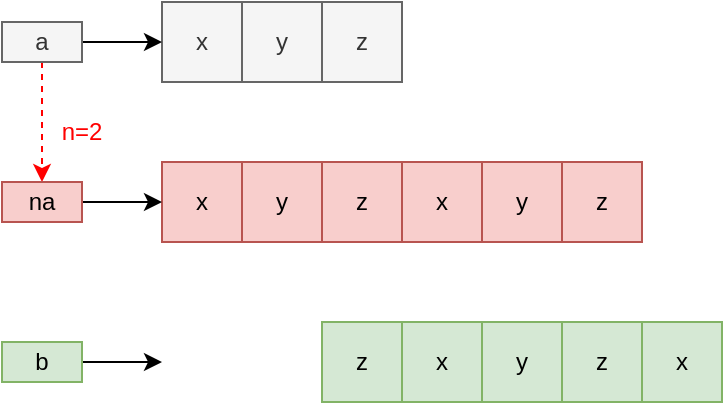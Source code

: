 <mxfile version="20.2.3" type="device" pages="3"><diagram id="wgQCSyCBcgh0gn0d38kU" name="第 1 页"><mxGraphModel dx="723" dy="712" grid="1" gridSize="10" guides="1" tooltips="1" connect="1" arrows="1" fold="1" page="1" pageScale="1" pageWidth="827" pageHeight="1169" math="0" shadow="0"><root><mxCell id="0"/><mxCell id="1" parent="0"/><mxCell id="YrQvn3AAoxpj_IEUObRG-1" value="x" style="rounded=0;whiteSpace=wrap;html=1;fillColor=#d5e8d4;strokeColor=#82b366;" parent="1" vertex="1"><mxGeometry x="320" y="320" width="40" height="40" as="geometry"/></mxCell><mxCell id="YrQvn3AAoxpj_IEUObRG-2" value="z" style="rounded=0;whiteSpace=wrap;html=1;fillColor=#d5e8d4;strokeColor=#82b366;" parent="1" vertex="1"><mxGeometry x="280" y="320" width="40" height="40" as="geometry"/></mxCell><mxCell id="YrQvn3AAoxpj_IEUObRG-3" value="z" style="rounded=0;whiteSpace=wrap;html=1;fillColor=#d5e8d4;strokeColor=#82b366;" parent="1" vertex="1"><mxGeometry x="160" y="320" width="40" height="40" as="geometry"/></mxCell><mxCell id="YrQvn3AAoxpj_IEUObRG-10" value="z" style="rounded=0;whiteSpace=wrap;html=1;fillColor=#f5f5f5;strokeColor=#666666;fontColor=#333333;" parent="1" vertex="1"><mxGeometry x="160" y="160" width="40" height="40" as="geometry"/></mxCell><mxCell id="YrQvn3AAoxpj_IEUObRG-11" value="y" style="rounded=0;whiteSpace=wrap;html=1;fillColor=#f5f5f5;strokeColor=#666666;fontColor=#333333;" parent="1" vertex="1"><mxGeometry x="120" y="160" width="40" height="40" as="geometry"/></mxCell><mxCell id="YrQvn3AAoxpj_IEUObRG-12" value="x" style="rounded=0;whiteSpace=wrap;html=1;fillColor=#f5f5f5;strokeColor=#666666;fontColor=#333333;" parent="1" vertex="1"><mxGeometry x="80" y="160" width="40" height="40" as="geometry"/></mxCell><mxCell id="YrQvn3AAoxpj_IEUObRG-29" value="y" style="rounded=0;whiteSpace=wrap;html=1;fillColor=#d5e8d4;strokeColor=#82b366;" parent="1" vertex="1"><mxGeometry x="240" y="320" width="40" height="40" as="geometry"/></mxCell><mxCell id="YrQvn3AAoxpj_IEUObRG-30" value="x" style="rounded=0;whiteSpace=wrap;html=1;fillColor=#d5e8d4;strokeColor=#82b366;" parent="1" vertex="1"><mxGeometry x="200" y="320" width="40" height="40" as="geometry"/></mxCell><mxCell id="oH7230T2lWWHdQJVwRqK-1" value="y" style="rounded=0;whiteSpace=wrap;html=1;fillColor=#f8cecc;strokeColor=#b85450;" parent="1" vertex="1"><mxGeometry x="120" y="240" width="40" height="40" as="geometry"/></mxCell><mxCell id="oH7230T2lWWHdQJVwRqK-2" value="x" style="rounded=0;whiteSpace=wrap;html=1;fillColor=#f8cecc;strokeColor=#b85450;" parent="1" vertex="1"><mxGeometry x="80" y="240" width="40" height="40" as="geometry"/></mxCell><mxCell id="oH7230T2lWWHdQJVwRqK-5" value="z" style="rounded=0;whiteSpace=wrap;html=1;fillColor=#f8cecc;strokeColor=#b85450;" parent="1" vertex="1"><mxGeometry x="160" y="240" width="40" height="40" as="geometry"/></mxCell><mxCell id="T_UvNhlvMXsj3Rnthr_p-2" value="" style="edgeStyle=orthogonalEdgeStyle;rounded=0;orthogonalLoop=1;jettySize=auto;html=1;" edge="1" parent="1" source="T_UvNhlvMXsj3Rnthr_p-1" target="YrQvn3AAoxpj_IEUObRG-12"><mxGeometry relative="1" as="geometry"/></mxCell><mxCell id="T_UvNhlvMXsj3Rnthr_p-10" style="edgeStyle=orthogonalEdgeStyle;rounded=0;orthogonalLoop=1;jettySize=auto;html=1;exitX=0.5;exitY=1;exitDx=0;exitDy=0;entryX=0.5;entryY=0;entryDx=0;entryDy=0;dashed=1;strokeColor=#FF0000;" edge="1" parent="1" source="T_UvNhlvMXsj3Rnthr_p-1" target="T_UvNhlvMXsj3Rnthr_p-9"><mxGeometry relative="1" as="geometry"/></mxCell><mxCell id="T_UvNhlvMXsj3Rnthr_p-1" value="a" style="text;html=1;strokeColor=#666666;fillColor=#f5f5f5;align=center;verticalAlign=middle;whiteSpace=wrap;rounded=0;fontColor=#333333;" vertex="1" parent="1"><mxGeometry y="170" width="40" height="20" as="geometry"/></mxCell><mxCell id="T_UvNhlvMXsj3Rnthr_p-3" value="" style="edgeStyle=orthogonalEdgeStyle;rounded=0;orthogonalLoop=1;jettySize=auto;html=1;" edge="1" parent="1" source="T_UvNhlvMXsj3Rnthr_p-4"><mxGeometry relative="1" as="geometry"><mxPoint x="80" y="340" as="targetPoint"/></mxGeometry></mxCell><mxCell id="T_UvNhlvMXsj3Rnthr_p-4" value="b" style="text;html=1;strokeColor=#82b366;fillColor=#d5e8d4;align=center;verticalAlign=middle;whiteSpace=wrap;rounded=0;" vertex="1" parent="1"><mxGeometry y="330" width="40" height="20" as="geometry"/></mxCell><mxCell id="T_UvNhlvMXsj3Rnthr_p-5" value="y" style="rounded=0;whiteSpace=wrap;html=1;fillColor=#f8cecc;strokeColor=#b85450;" vertex="1" parent="1"><mxGeometry x="240" y="240" width="40" height="40" as="geometry"/></mxCell><mxCell id="T_UvNhlvMXsj3Rnthr_p-6" value="x" style="rounded=0;whiteSpace=wrap;html=1;fillColor=#f8cecc;strokeColor=#b85450;" vertex="1" parent="1"><mxGeometry x="200" y="240" width="40" height="40" as="geometry"/></mxCell><mxCell id="T_UvNhlvMXsj3Rnthr_p-7" value="z" style="rounded=0;whiteSpace=wrap;html=1;fillColor=#f8cecc;strokeColor=#b85450;" vertex="1" parent="1"><mxGeometry x="280" y="240" width="40" height="40" as="geometry"/></mxCell><mxCell id="T_UvNhlvMXsj3Rnthr_p-8" value="" style="edgeStyle=orthogonalEdgeStyle;rounded=0;orthogonalLoop=1;jettySize=auto;html=1;" edge="1" parent="1" source="T_UvNhlvMXsj3Rnthr_p-9"><mxGeometry relative="1" as="geometry"><mxPoint x="80" y="260" as="targetPoint"/></mxGeometry></mxCell><mxCell id="T_UvNhlvMXsj3Rnthr_p-9" value="na" style="text;html=1;strokeColor=#b85450;fillColor=#f8cecc;align=center;verticalAlign=middle;whiteSpace=wrap;rounded=0;" vertex="1" parent="1"><mxGeometry y="250" width="40" height="20" as="geometry"/></mxCell><mxCell id="T_UvNhlvMXsj3Rnthr_p-12" value="n=2" style="text;html=1;strokeColor=none;fillColor=none;align=center;verticalAlign=middle;whiteSpace=wrap;rounded=0;fontColor=#FF0000;" vertex="1" parent="1"><mxGeometry x="10" y="210" width="60" height="30" as="geometry"/></mxCell></root></mxGraphModel></diagram><diagram id="-6uX2xz-a3ynxtiJIJh1" name="第 2 页"><mxGraphModel dx="670" dy="587" grid="1" gridSize="10" guides="1" tooltips="1" connect="1" arrows="1" fold="1" page="1" pageScale="1" pageWidth="827" pageHeight="1169" math="0" shadow="0"><root><mxCell id="0"/><mxCell id="1" parent="0"/><mxCell id="yjjEKY3EOfT973fUHE8g-1" value="a" style="rounded=0;whiteSpace=wrap;html=1;fillColor=#d5e8d4;strokeColor=#82b366;" vertex="1" parent="1"><mxGeometry x="80" y="240" width="40" height="40" as="geometry"/></mxCell><mxCell id="yjjEKY3EOfT973fUHE8g-2" value="b" style="rounded=0;whiteSpace=wrap;html=1;fillColor=#d5e8d4;strokeColor=#82b366;" vertex="1" parent="1"><mxGeometry x="120" y="240" width="40" height="40" as="geometry"/></mxCell><mxCell id="yjjEKY3EOfT973fUHE8g-3" value="c" style="rounded=0;whiteSpace=wrap;html=1;fillColor=#d5e8d4;strokeColor=#82b366;" vertex="1" parent="1"><mxGeometry x="160" y="240" width="40" height="40" as="geometry"/></mxCell><mxCell id="yjjEKY3EOfT973fUHE8g-4" value="d" style="rounded=0;whiteSpace=wrap;html=1;fillColor=#d5e8d4;strokeColor=#82b366;" vertex="1" parent="1"><mxGeometry x="200" y="240" width="40" height="40" as="geometry"/></mxCell><mxCell id="yjjEKY3EOfT973fUHE8g-5" value="d" style="rounded=0;whiteSpace=wrap;html=1;fillColor=#f8cecc;strokeColor=#b85450;" vertex="1" parent="1"><mxGeometry x="200" y="280" width="40" height="40" as="geometry"/></mxCell><mxCell id="yjjEKY3EOfT973fUHE8g-6" value="c" style="rounded=0;whiteSpace=wrap;html=1;fillColor=#f8cecc;strokeColor=#b85450;" vertex="1" parent="1"><mxGeometry x="160" y="280" width="40" height="40" as="geometry"/></mxCell><mxCell id="yjjEKY3EOfT973fUHE8g-7" value="b" style="rounded=0;whiteSpace=wrap;html=1;fillColor=#f8cecc;strokeColor=#b85450;" vertex="1" parent="1"><mxGeometry x="120" y="280" width="40" height="40" as="geometry"/></mxCell><mxCell id="yjjEKY3EOfT973fUHE8g-8" value="a" style="rounded=0;whiteSpace=wrap;html=1;fillColor=#f8cecc;strokeColor=#b85450;" vertex="1" parent="1"><mxGeometry x="240" y="280" width="40" height="40" as="geometry"/></mxCell><mxCell id="yjjEKY3EOfT973fUHE8g-9" value="d" style="rounded=0;whiteSpace=wrap;html=1;fillColor=#f5f5f5;strokeColor=#666666;fontColor=#333333;" vertex="1" parent="1"><mxGeometry x="200" y="160" width="40" height="40" as="geometry"/></mxCell><mxCell id="yjjEKY3EOfT973fUHE8g-10" value="c" style="rounded=0;whiteSpace=wrap;html=1;fillColor=#f5f5f5;strokeColor=#666666;fontColor=#333333;" vertex="1" parent="1"><mxGeometry x="160" y="160" width="40" height="40" as="geometry"/></mxCell><mxCell id="yjjEKY3EOfT973fUHE8g-11" value="b" style="rounded=0;whiteSpace=wrap;html=1;fillColor=#f5f5f5;strokeColor=#666666;fontColor=#333333;" vertex="1" parent="1"><mxGeometry x="120" y="160" width="40" height="40" as="geometry"/></mxCell><mxCell id="yjjEKY3EOfT973fUHE8g-12" value="a" style="rounded=0;whiteSpace=wrap;html=1;fillColor=#f5f5f5;strokeColor=#666666;fontColor=#333333;" vertex="1" parent="1"><mxGeometry x="80" y="160" width="40" height="40" as="geometry"/></mxCell><mxCell id="yjjEKY3EOfT973fUHE8g-13" value="a" style="rounded=0;whiteSpace=wrap;html=1;fillColor=#dae8fc;strokeColor=#6c8ebf;" vertex="1" parent="1"><mxGeometry x="240" y="320" width="40" height="40" as="geometry"/></mxCell><mxCell id="yjjEKY3EOfT973fUHE8g-14" value="b" style="rounded=0;whiteSpace=wrap;html=1;fillColor=#dae8fc;strokeColor=#6c8ebf;" vertex="1" parent="1"><mxGeometry x="280" y="320" width="40" height="40" as="geometry"/></mxCell><mxCell id="yjjEKY3EOfT973fUHE8g-15" value="c" style="rounded=0;whiteSpace=wrap;html=1;fillColor=#dae8fc;strokeColor=#6c8ebf;" vertex="1" parent="1"><mxGeometry x="160" y="320" width="40" height="40" as="geometry"/></mxCell><mxCell id="yjjEKY3EOfT973fUHE8g-16" value="d" style="rounded=0;whiteSpace=wrap;html=1;fillColor=#dae8fc;strokeColor=#6c8ebf;" vertex="1" parent="1"><mxGeometry x="200" y="320" width="40" height="40" as="geometry"/></mxCell><mxCell id="yjjEKY3EOfT973fUHE8g-17" value="d" style="rounded=0;whiteSpace=wrap;html=1;fillColor=#fff2cc;strokeColor=#d6b656;" vertex="1" parent="1"><mxGeometry x="200" y="360" width="40" height="40" as="geometry"/></mxCell><mxCell id="yjjEKY3EOfT973fUHE8g-18" value="c" style="rounded=0;whiteSpace=wrap;html=1;fillColor=#fff2cc;strokeColor=#d6b656;" vertex="1" parent="1"><mxGeometry x="320" y="360" width="40" height="40" as="geometry"/></mxCell><mxCell id="yjjEKY3EOfT973fUHE8g-19" value="b" style="rounded=0;whiteSpace=wrap;html=1;fillColor=#fff2cc;strokeColor=#d6b656;" vertex="1" parent="1"><mxGeometry x="280" y="360" width="40" height="40" as="geometry"/></mxCell><mxCell id="yjjEKY3EOfT973fUHE8g-20" value="a" style="rounded=0;whiteSpace=wrap;html=1;fillColor=#fff2cc;strokeColor=#d6b656;" vertex="1" parent="1"><mxGeometry x="240" y="360" width="40" height="40" as="geometry"/></mxCell><mxCell id="yjjEKY3EOfT973fUHE8g-21" value="d" style="rounded=0;whiteSpace=wrap;html=1;fillColor=#f5f5f5;strokeColor=#666666;fontColor=#333333;" vertex="1" parent="1"><mxGeometry x="360" y="160" width="40" height="40" as="geometry"/></mxCell><mxCell id="yjjEKY3EOfT973fUHE8g-22" value="c" style="rounded=0;whiteSpace=wrap;html=1;fillColor=#f5f5f5;strokeColor=#666666;fontColor=#333333;" vertex="1" parent="1"><mxGeometry x="320" y="160" width="40" height="40" as="geometry"/></mxCell><mxCell id="yjjEKY3EOfT973fUHE8g-23" value="b" style="rounded=0;whiteSpace=wrap;html=1;fillColor=#f5f5f5;strokeColor=#666666;fontColor=#333333;" vertex="1" parent="1"><mxGeometry x="280" y="160" width="40" height="40" as="geometry"/></mxCell><mxCell id="yjjEKY3EOfT973fUHE8g-24" value="a" style="rounded=0;whiteSpace=wrap;html=1;fillColor=#f5f5f5;strokeColor=#666666;fontColor=#333333;" vertex="1" parent="1"><mxGeometry x="240" y="160" width="40" height="40" as="geometry"/></mxCell><mxCell id="yjjEKY3EOfT973fUHE8g-25" value="d" style="rounded=0;whiteSpace=wrap;html=1;fillColor=#d5e8d4;strokeColor=#82b366;" vertex="1" parent="1"><mxGeometry x="360" y="400" width="40" height="40" as="geometry"/></mxCell><mxCell id="yjjEKY3EOfT973fUHE8g-26" value="c" style="rounded=0;whiteSpace=wrap;html=1;fillColor=#d5e8d4;strokeColor=#82b366;" vertex="1" parent="1"><mxGeometry x="320" y="400" width="40" height="40" as="geometry"/></mxCell><mxCell id="yjjEKY3EOfT973fUHE8g-27" value="b" style="rounded=0;whiteSpace=wrap;html=1;fillColor=#d5e8d4;strokeColor=#82b366;" vertex="1" parent="1"><mxGeometry x="280" y="400" width="40" height="40" as="geometry"/></mxCell><mxCell id="yjjEKY3EOfT973fUHE8g-28" value="a" style="rounded=0;whiteSpace=wrap;html=1;fillColor=#d5e8d4;strokeColor=#82b366;" vertex="1" parent="1"><mxGeometry x="240" y="400" width="40" height="40" as="geometry"/></mxCell><mxCell id="yjjEKY3EOfT973fUHE8g-29" value="d" style="rounded=0;whiteSpace=wrap;html=1;fillColor=#f8cecc;strokeColor=#b85450;" vertex="1" parent="1"><mxGeometry x="360" y="440" width="40" height="40" as="geometry"/></mxCell><mxCell id="yjjEKY3EOfT973fUHE8g-30" value="c" style="rounded=0;whiteSpace=wrap;html=1;fillColor=#f8cecc;strokeColor=#b85450;" vertex="1" parent="1"><mxGeometry x="320" y="440" width="40" height="40" as="geometry"/></mxCell><mxCell id="yjjEKY3EOfT973fUHE8g-31" value="b" style="rounded=0;whiteSpace=wrap;html=1;fillColor=#f8cecc;strokeColor=#b85450;" vertex="1" parent="1"><mxGeometry x="280" y="440" width="40" height="40" as="geometry"/></mxCell><mxCell id="yjjEKY3EOfT973fUHE8g-32" value="a" style="rounded=0;whiteSpace=wrap;html=1;fillColor=#f8cecc;strokeColor=#b85450;" vertex="1" parent="1"><mxGeometry x="400" y="440" width="40" height="40" as="geometry"/></mxCell><mxCell id="yjjEKY3EOfT973fUHE8g-33" value="a" style="rounded=0;whiteSpace=wrap;html=1;fillColor=#dae8fc;strokeColor=#6c8ebf;" vertex="1" parent="1"><mxGeometry x="400" y="480" width="40" height="40" as="geometry"/></mxCell><mxCell id="yjjEKY3EOfT973fUHE8g-34" value="b" style="rounded=0;whiteSpace=wrap;html=1;fillColor=#dae8fc;strokeColor=#6c8ebf;" vertex="1" parent="1"><mxGeometry x="440" y="480" width="40" height="40" as="geometry"/></mxCell><mxCell id="yjjEKY3EOfT973fUHE8g-35" value="c" style="rounded=0;whiteSpace=wrap;html=1;fillColor=#dae8fc;strokeColor=#6c8ebf;" vertex="1" parent="1"><mxGeometry x="320" y="480" width="40" height="40" as="geometry"/></mxCell><mxCell id="yjjEKY3EOfT973fUHE8g-36" value="d" style="rounded=0;whiteSpace=wrap;html=1;fillColor=#dae8fc;strokeColor=#6c8ebf;" vertex="1" parent="1"><mxGeometry x="360" y="480" width="40" height="40" as="geometry"/></mxCell><mxCell id="yjjEKY3EOfT973fUHE8g-37" value="d" style="rounded=0;whiteSpace=wrap;html=1;fillColor=#fff2cc;strokeColor=#d6b656;" vertex="1" parent="1"><mxGeometry x="360" y="520" width="40" height="40" as="geometry"/></mxCell><mxCell id="yjjEKY3EOfT973fUHE8g-38" value="c" style="rounded=0;whiteSpace=wrap;html=1;fillColor=#fff2cc;strokeColor=#d6b656;" vertex="1" parent="1"><mxGeometry x="480" y="520" width="40" height="40" as="geometry"/></mxCell><mxCell id="yjjEKY3EOfT973fUHE8g-39" value="b" style="rounded=0;whiteSpace=wrap;html=1;fillColor=#fff2cc;strokeColor=#d6b656;" vertex="1" parent="1"><mxGeometry x="440" y="520" width="40" height="40" as="geometry"/></mxCell><mxCell id="yjjEKY3EOfT973fUHE8g-40" value="a" style="rounded=0;whiteSpace=wrap;html=1;fillColor=#fff2cc;strokeColor=#d6b656;" vertex="1" parent="1"><mxGeometry x="400" y="520" width="40" height="40" as="geometry"/></mxCell><mxCell id="yjjEKY3EOfT973fUHE8g-41" value="d" style="rounded=0;whiteSpace=wrap;html=1;fillColor=#f5f5f5;strokeColor=#666666;fontColor=#333333;" vertex="1" parent="1"><mxGeometry x="520" y="160" width="40" height="40" as="geometry"/></mxCell><mxCell id="yjjEKY3EOfT973fUHE8g-42" value="c" style="rounded=0;whiteSpace=wrap;html=1;fillColor=#f5f5f5;strokeColor=#666666;fontColor=#333333;" vertex="1" parent="1"><mxGeometry x="480" y="160" width="40" height="40" as="geometry"/></mxCell><mxCell id="yjjEKY3EOfT973fUHE8g-43" value="b" style="rounded=0;whiteSpace=wrap;html=1;fillColor=#f5f5f5;strokeColor=#666666;fontColor=#333333;" vertex="1" parent="1"><mxGeometry x="440" y="160" width="40" height="40" as="geometry"/></mxCell><mxCell id="yjjEKY3EOfT973fUHE8g-44" value="a" style="rounded=0;whiteSpace=wrap;html=1;fillColor=#f5f5f5;strokeColor=#666666;fontColor=#333333;" vertex="1" parent="1"><mxGeometry x="400" y="160" width="40" height="40" as="geometry"/></mxCell><mxCell id="yjjEKY3EOfT973fUHE8g-45" value="a" style="rounded=0;whiteSpace=wrap;html=1;fillColor=#d5e8d4;strokeColor=#82b366;" vertex="1" parent="1"><mxGeometry x="400" y="560" width="40" height="40" as="geometry"/></mxCell><mxCell id="yjjEKY3EOfT973fUHE8g-46" value="b" style="rounded=0;whiteSpace=wrap;html=1;fillColor=#d5e8d4;strokeColor=#82b366;" vertex="1" parent="1"><mxGeometry x="440" y="560" width="40" height="40" as="geometry"/></mxCell><mxCell id="yjjEKY3EOfT973fUHE8g-47" value="c" style="rounded=0;whiteSpace=wrap;html=1;fillColor=#d5e8d4;strokeColor=#82b366;" vertex="1" parent="1"><mxGeometry x="480" y="560" width="40" height="40" as="geometry"/></mxCell><mxCell id="yjjEKY3EOfT973fUHE8g-48" value="d" style="rounded=0;whiteSpace=wrap;html=1;fillColor=#d5e8d4;strokeColor=#82b366;" vertex="1" parent="1"><mxGeometry x="520" y="560" width="40" height="40" as="geometry"/></mxCell></root></mxGraphModel></diagram><diagram id="0U2uiQfcEG6hOn3bSmCe" name="第 3 页"><mxGraphModel dx="946" dy="587" grid="1" gridSize="10" guides="1" tooltips="1" connect="1" arrows="1" fold="1" page="1" pageScale="1" pageWidth="827" pageHeight="1169" math="0" shadow="0"><root><mxCell id="0"/><mxCell id="1" parent="0"/><mxCell id="e9ddhgu0GqMnrzI0G3Kr-1" value="a" style="rounded=0;whiteSpace=wrap;html=1;fillColor=#d5e8d4;strokeColor=#82b366;" vertex="1" parent="1"><mxGeometry x="80" y="240" width="40" height="40" as="geometry"/></mxCell><mxCell id="e9ddhgu0GqMnrzI0G3Kr-2" value="b" style="rounded=0;whiteSpace=wrap;html=1;fillColor=#d5e8d4;strokeColor=#82b366;" vertex="1" parent="1"><mxGeometry x="120" y="240" width="40" height="40" as="geometry"/></mxCell><mxCell id="e9ddhgu0GqMnrzI0G3Kr-3" value="c" style="rounded=0;whiteSpace=wrap;html=1;fillColor=#d5e8d4;strokeColor=#82b366;" vertex="1" parent="1"><mxGeometry x="160" y="240" width="40" height="40" as="geometry"/></mxCell><mxCell id="e9ddhgu0GqMnrzI0G3Kr-4" value="c" style="rounded=0;whiteSpace=wrap;html=1;fillColor=#f8cecc;strokeColor=#b85450;" vertex="1" parent="1"><mxGeometry x="160" y="280" width="40" height="40" as="geometry"/></mxCell><mxCell id="e9ddhgu0GqMnrzI0G3Kr-5" value="b" style="rounded=0;whiteSpace=wrap;html=1;fillColor=#f8cecc;strokeColor=#b85450;" vertex="1" parent="1"><mxGeometry x="120" y="280" width="40" height="40" as="geometry"/></mxCell><mxCell id="e9ddhgu0GqMnrzI0G3Kr-6" value="a" style="rounded=0;whiteSpace=wrap;html=1;fillColor=#f8cecc;strokeColor=#b85450;" vertex="1" parent="1"><mxGeometry x="200" y="280" width="40" height="40" as="geometry"/></mxCell><mxCell id="e9ddhgu0GqMnrzI0G3Kr-7" value="c" style="rounded=0;whiteSpace=wrap;html=1;fillColor=#f5f5f5;strokeColor=#666666;fontColor=#333333;" vertex="1" parent="1"><mxGeometry x="160" y="160" width="40" height="40" as="geometry"/></mxCell><mxCell id="e9ddhgu0GqMnrzI0G3Kr-8" value="b" style="rounded=0;whiteSpace=wrap;html=1;fillColor=#f5f5f5;strokeColor=#666666;fontColor=#333333;" vertex="1" parent="1"><mxGeometry x="120" y="160" width="40" height="40" as="geometry"/></mxCell><mxCell id="e9ddhgu0GqMnrzI0G3Kr-9" value="a" style="rounded=0;whiteSpace=wrap;html=1;fillColor=#f5f5f5;strokeColor=#666666;fontColor=#333333;" vertex="1" parent="1"><mxGeometry x="80" y="160" width="40" height="40" as="geometry"/></mxCell><mxCell id="e9ddhgu0GqMnrzI0G3Kr-10" value="a" style="rounded=0;whiteSpace=wrap;html=1;fillColor=#dae8fc;strokeColor=#6c8ebf;" vertex="1" parent="1"><mxGeometry x="200" y="320" width="40" height="40" as="geometry"/></mxCell><mxCell id="e9ddhgu0GqMnrzI0G3Kr-11" value="b" style="rounded=0;whiteSpace=wrap;html=1;fillColor=#dae8fc;strokeColor=#6c8ebf;" vertex="1" parent="1"><mxGeometry x="240" y="320" width="40" height="40" as="geometry"/></mxCell><mxCell id="e9ddhgu0GqMnrzI0G3Kr-12" value="c" style="rounded=0;whiteSpace=wrap;html=1;fillColor=#dae8fc;strokeColor=#6c8ebf;" vertex="1" parent="1"><mxGeometry x="160" y="320" width="40" height="40" as="geometry"/></mxCell><mxCell id="e9ddhgu0GqMnrzI0G3Kr-13" value="c" style="rounded=0;whiteSpace=wrap;html=1;fillColor=#f5f5f5;strokeColor=#666666;fontColor=#333333;" vertex="1" parent="1"><mxGeometry x="220" y="450" width="40" height="40" as="geometry"/></mxCell><mxCell id="e9ddhgu0GqMnrzI0G3Kr-14" value="b" style="rounded=0;whiteSpace=wrap;html=1;fillColor=#f5f5f5;strokeColor=#666666;fontColor=#333333;" vertex="1" parent="1"><mxGeometry x="180" y="450" width="40" height="40" as="geometry"/></mxCell><mxCell id="e9ddhgu0GqMnrzI0G3Kr-15" value="a" style="rounded=0;whiteSpace=wrap;html=1;fillColor=#f5f5f5;strokeColor=#666666;fontColor=#333333;" vertex="1" parent="1"><mxGeometry x="140" y="450" width="40" height="40" as="geometry"/></mxCell><mxCell id="e9ddhgu0GqMnrzI0G3Kr-16" value="c" style="rounded=0;whiteSpace=wrap;html=1;fillColor=#d5e8d4;strokeColor=#82b366;" vertex="1" parent="1"><mxGeometry x="40" y="240" width="40" height="40" as="geometry"/></mxCell><mxCell id="e9ddhgu0GqMnrzI0G3Kr-17" value="b" style="rounded=0;whiteSpace=wrap;html=1;fillColor=#d5e8d4;strokeColor=#82b366;" vertex="1" parent="1"><mxGeometry x="240" y="240" width="40" height="40" as="geometry"/></mxCell><mxCell id="e9ddhgu0GqMnrzI0G3Kr-18" value="a" style="rounded=0;whiteSpace=wrap;html=1;fillColor=#d5e8d4;strokeColor=#82b366;" vertex="1" parent="1"><mxGeometry x="200" y="240" width="40" height="40" as="geometry"/></mxCell></root></mxGraphModel></diagram></mxfile>